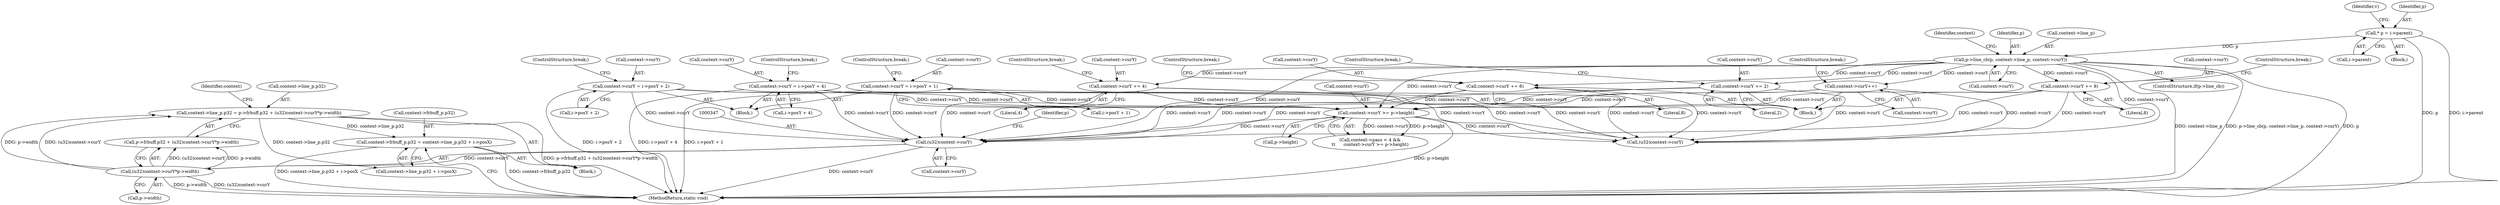 digraph "0_ngiflib_37d939a6f511d16d4c95678025c235fe62e6417a@integer" {
"1000354" [label="(Call,context->frbuff_p.p32 = context->line_p.p32 + i->posX)"];
"1000333" [label="(Call,context->line_p.p32 = p->frbuff.p32 + (u32)context->curY*p->width)"];
"1000345" [label="(Call,(u32)context->curY*p->width)"];
"1000346" [label="(Call,(u32)context->curY)"];
"1000215" [label="(Call,context->curY += 4)"];
"1000174" [label="(Call,p->line_cb(p, context->line_p, context->curY))"];
"1000113" [label="(Call,* p = i->parent)"];
"1000267" [label="(Call,context->curY = i->posY + 2)"];
"1000241" [label="(Call,context->curY >= p->height)"];
"1000256" [label="(Call,context->curY = i->posY + 4)"];
"1000195" [label="(Call,context->curY++)"];
"1000278" [label="(Call,context->curY = i->posY + 1)"];
"1000201" [label="(Call,context->curY += 8)"];
"1000222" [label="(Call,context->curY += 2)"];
"1000208" [label="(Call,context->curY += 8)"];
"1000351" [label="(Call,p->width)"];
"1000227" [label="(ControlStructure,break;)"];
"1000265" [label="(ControlStructure,break;)"];
"1000308" [label="(Call,(u32)context->curY)"];
"1000176" [label="(Call,context->line_p)"];
"1000121" [label="(Identifier,v)"];
"1000201" [label="(Call,context->curY += 8)"];
"1000339" [label="(Call,p->frbuff.p32 + (u32)context->curY*p->width)"];
"1000193" [label="(Block,)"];
"1000202" [label="(Call,context->curY)"];
"1000268" [label="(Call,context->curY)"];
"1000219" [label="(Literal,4)"];
"1000287" [label="(ControlStructure,break;)"];
"1000213" [label="(ControlStructure,break;)"];
"1000184" [label="(Identifier,context)"];
"1000208" [label="(Call,context->curY += 8)"];
"1000254" [label="(Block,)"];
"1000241" [label="(Call,context->curY >= p->height)"];
"1000332" [label="(Block,)"];
"1000276" [label="(ControlStructure,break;)"];
"1000175" [label="(Identifier,p)"];
"1000355" [label="(Call,context->frbuff_p.p32)"];
"1000195" [label="(Call,context->curY++)"];
"1000392" [label="(MethodReturn,static void)"];
"1000212" [label="(Literal,8)"];
"1000282" [label="(Call,i->posY + 1)"];
"1000223" [label="(Call,context->curY)"];
"1000216" [label="(Call,context->curY)"];
"1000114" [label="(Identifier,p)"];
"1000242" [label="(Call,context->curY)"];
"1000257" [label="(Call,context->curY)"];
"1000170" [label="(ControlStructure,if(p->line_cb))"];
"1000360" [label="(Call,context->line_p.p32 + i->posX)"];
"1000115" [label="(Call,i->parent)"];
"1000245" [label="(Call,p->height)"];
"1000260" [label="(Call,i->posY + 4)"];
"1000278" [label="(Call,context->curY = i->posY + 1)"];
"1000267" [label="(Call,context->curY = i->posY + 2)"];
"1000345" [label="(Call,(u32)context->curY*p->width)"];
"1000352" [label="(Identifier,p)"];
"1000222" [label="(Call,context->curY += 2)"];
"1000220" [label="(ControlStructure,break;)"];
"1000354" [label="(Call,context->frbuff_p.p32 = context->line_p.p32 + i->posX)"];
"1000333" [label="(Call,context->line_p.p32 = p->frbuff.p32 + (u32)context->curY*p->width)"];
"1000256" [label="(Call,context->curY = i->posY + 4)"];
"1000179" [label="(Call,context->curY)"];
"1000271" [label="(Call,i->posY + 2)"];
"1000113" [label="(Call,* p = i->parent)"];
"1000357" [label="(Identifier,context)"];
"1000111" [label="(Block,)"];
"1000346" [label="(Call,(u32)context->curY)"];
"1000199" [label="(ControlStructure,break;)"];
"1000226" [label="(Literal,2)"];
"1000209" [label="(Call,context->curY)"];
"1000206" [label="(ControlStructure,break;)"];
"1000348" [label="(Call,context->curY)"];
"1000215" [label="(Call,context->curY += 4)"];
"1000279" [label="(Call,context->curY)"];
"1000205" [label="(Literal,8)"];
"1000235" [label="(Call,context->pass < 4 &&\n\t\t      context->curY >= p->height)"];
"1000196" [label="(Call,context->curY)"];
"1000334" [label="(Call,context->line_p.p32)"];
"1000174" [label="(Call,p->line_cb(p, context->line_p, context->curY))"];
"1000354" -> "1000332"  [label="AST: "];
"1000354" -> "1000360"  [label="CFG: "];
"1000355" -> "1000354"  [label="AST: "];
"1000360" -> "1000354"  [label="AST: "];
"1000392" -> "1000354"  [label="CFG: "];
"1000354" -> "1000392"  [label="DDG: context->line_p.p32 + i->posX"];
"1000354" -> "1000392"  [label="DDG: context->frbuff_p.p32"];
"1000333" -> "1000354"  [label="DDG: context->line_p.p32"];
"1000333" -> "1000332"  [label="AST: "];
"1000333" -> "1000339"  [label="CFG: "];
"1000334" -> "1000333"  [label="AST: "];
"1000339" -> "1000333"  [label="AST: "];
"1000357" -> "1000333"  [label="CFG: "];
"1000333" -> "1000392"  [label="DDG: p->frbuff.p32 + (u32)context->curY*p->width"];
"1000345" -> "1000333"  [label="DDG: (u32)context->curY"];
"1000345" -> "1000333"  [label="DDG: p->width"];
"1000333" -> "1000360"  [label="DDG: context->line_p.p32"];
"1000345" -> "1000339"  [label="AST: "];
"1000345" -> "1000351"  [label="CFG: "];
"1000346" -> "1000345"  [label="AST: "];
"1000351" -> "1000345"  [label="AST: "];
"1000339" -> "1000345"  [label="CFG: "];
"1000345" -> "1000392"  [label="DDG: p->width"];
"1000345" -> "1000392"  [label="DDG: (u32)context->curY"];
"1000345" -> "1000339"  [label="DDG: (u32)context->curY"];
"1000345" -> "1000339"  [label="DDG: p->width"];
"1000346" -> "1000345"  [label="DDG: context->curY"];
"1000346" -> "1000348"  [label="CFG: "];
"1000347" -> "1000346"  [label="AST: "];
"1000348" -> "1000346"  [label="AST: "];
"1000352" -> "1000346"  [label="CFG: "];
"1000346" -> "1000392"  [label="DDG: context->curY"];
"1000215" -> "1000346"  [label="DDG: context->curY"];
"1000174" -> "1000346"  [label="DDG: context->curY"];
"1000267" -> "1000346"  [label="DDG: context->curY"];
"1000241" -> "1000346"  [label="DDG: context->curY"];
"1000256" -> "1000346"  [label="DDG: context->curY"];
"1000195" -> "1000346"  [label="DDG: context->curY"];
"1000278" -> "1000346"  [label="DDG: context->curY"];
"1000201" -> "1000346"  [label="DDG: context->curY"];
"1000222" -> "1000346"  [label="DDG: context->curY"];
"1000208" -> "1000346"  [label="DDG: context->curY"];
"1000215" -> "1000193"  [label="AST: "];
"1000215" -> "1000219"  [label="CFG: "];
"1000216" -> "1000215"  [label="AST: "];
"1000219" -> "1000215"  [label="AST: "];
"1000220" -> "1000215"  [label="CFG: "];
"1000174" -> "1000215"  [label="DDG: context->curY"];
"1000215" -> "1000241"  [label="DDG: context->curY"];
"1000215" -> "1000308"  [label="DDG: context->curY"];
"1000174" -> "1000170"  [label="AST: "];
"1000174" -> "1000179"  [label="CFG: "];
"1000175" -> "1000174"  [label="AST: "];
"1000176" -> "1000174"  [label="AST: "];
"1000179" -> "1000174"  [label="AST: "];
"1000184" -> "1000174"  [label="CFG: "];
"1000174" -> "1000392"  [label="DDG: context->line_p"];
"1000174" -> "1000392"  [label="DDG: p->line_cb(p, context->line_p, context->curY)"];
"1000174" -> "1000392"  [label="DDG: p"];
"1000113" -> "1000174"  [label="DDG: p"];
"1000174" -> "1000195"  [label="DDG: context->curY"];
"1000174" -> "1000201"  [label="DDG: context->curY"];
"1000174" -> "1000208"  [label="DDG: context->curY"];
"1000174" -> "1000222"  [label="DDG: context->curY"];
"1000174" -> "1000241"  [label="DDG: context->curY"];
"1000174" -> "1000308"  [label="DDG: context->curY"];
"1000113" -> "1000111"  [label="AST: "];
"1000113" -> "1000115"  [label="CFG: "];
"1000114" -> "1000113"  [label="AST: "];
"1000115" -> "1000113"  [label="AST: "];
"1000121" -> "1000113"  [label="CFG: "];
"1000113" -> "1000392"  [label="DDG: p"];
"1000113" -> "1000392"  [label="DDG: i->parent"];
"1000267" -> "1000254"  [label="AST: "];
"1000267" -> "1000271"  [label="CFG: "];
"1000268" -> "1000267"  [label="AST: "];
"1000271" -> "1000267"  [label="AST: "];
"1000276" -> "1000267"  [label="CFG: "];
"1000267" -> "1000392"  [label="DDG: i->posY + 2"];
"1000267" -> "1000241"  [label="DDG: context->curY"];
"1000267" -> "1000308"  [label="DDG: context->curY"];
"1000241" -> "1000235"  [label="AST: "];
"1000241" -> "1000245"  [label="CFG: "];
"1000242" -> "1000241"  [label="AST: "];
"1000245" -> "1000241"  [label="AST: "];
"1000235" -> "1000241"  [label="CFG: "];
"1000241" -> "1000392"  [label="DDG: p->height"];
"1000241" -> "1000235"  [label="DDG: context->curY"];
"1000241" -> "1000235"  [label="DDG: p->height"];
"1000256" -> "1000241"  [label="DDG: context->curY"];
"1000195" -> "1000241"  [label="DDG: context->curY"];
"1000278" -> "1000241"  [label="DDG: context->curY"];
"1000201" -> "1000241"  [label="DDG: context->curY"];
"1000222" -> "1000241"  [label="DDG: context->curY"];
"1000208" -> "1000241"  [label="DDG: context->curY"];
"1000241" -> "1000308"  [label="DDG: context->curY"];
"1000256" -> "1000254"  [label="AST: "];
"1000256" -> "1000260"  [label="CFG: "];
"1000257" -> "1000256"  [label="AST: "];
"1000260" -> "1000256"  [label="AST: "];
"1000265" -> "1000256"  [label="CFG: "];
"1000256" -> "1000392"  [label="DDG: i->posY + 4"];
"1000256" -> "1000308"  [label="DDG: context->curY"];
"1000195" -> "1000193"  [label="AST: "];
"1000195" -> "1000196"  [label="CFG: "];
"1000196" -> "1000195"  [label="AST: "];
"1000199" -> "1000195"  [label="CFG: "];
"1000195" -> "1000308"  [label="DDG: context->curY"];
"1000278" -> "1000254"  [label="AST: "];
"1000278" -> "1000282"  [label="CFG: "];
"1000279" -> "1000278"  [label="AST: "];
"1000282" -> "1000278"  [label="AST: "];
"1000287" -> "1000278"  [label="CFG: "];
"1000278" -> "1000392"  [label="DDG: i->posY + 1"];
"1000278" -> "1000308"  [label="DDG: context->curY"];
"1000201" -> "1000193"  [label="AST: "];
"1000201" -> "1000205"  [label="CFG: "];
"1000202" -> "1000201"  [label="AST: "];
"1000205" -> "1000201"  [label="AST: "];
"1000206" -> "1000201"  [label="CFG: "];
"1000201" -> "1000308"  [label="DDG: context->curY"];
"1000222" -> "1000193"  [label="AST: "];
"1000222" -> "1000226"  [label="CFG: "];
"1000223" -> "1000222"  [label="AST: "];
"1000226" -> "1000222"  [label="AST: "];
"1000227" -> "1000222"  [label="CFG: "];
"1000222" -> "1000308"  [label="DDG: context->curY"];
"1000208" -> "1000193"  [label="AST: "];
"1000208" -> "1000212"  [label="CFG: "];
"1000209" -> "1000208"  [label="AST: "];
"1000212" -> "1000208"  [label="AST: "];
"1000213" -> "1000208"  [label="CFG: "];
"1000208" -> "1000308"  [label="DDG: context->curY"];
}
